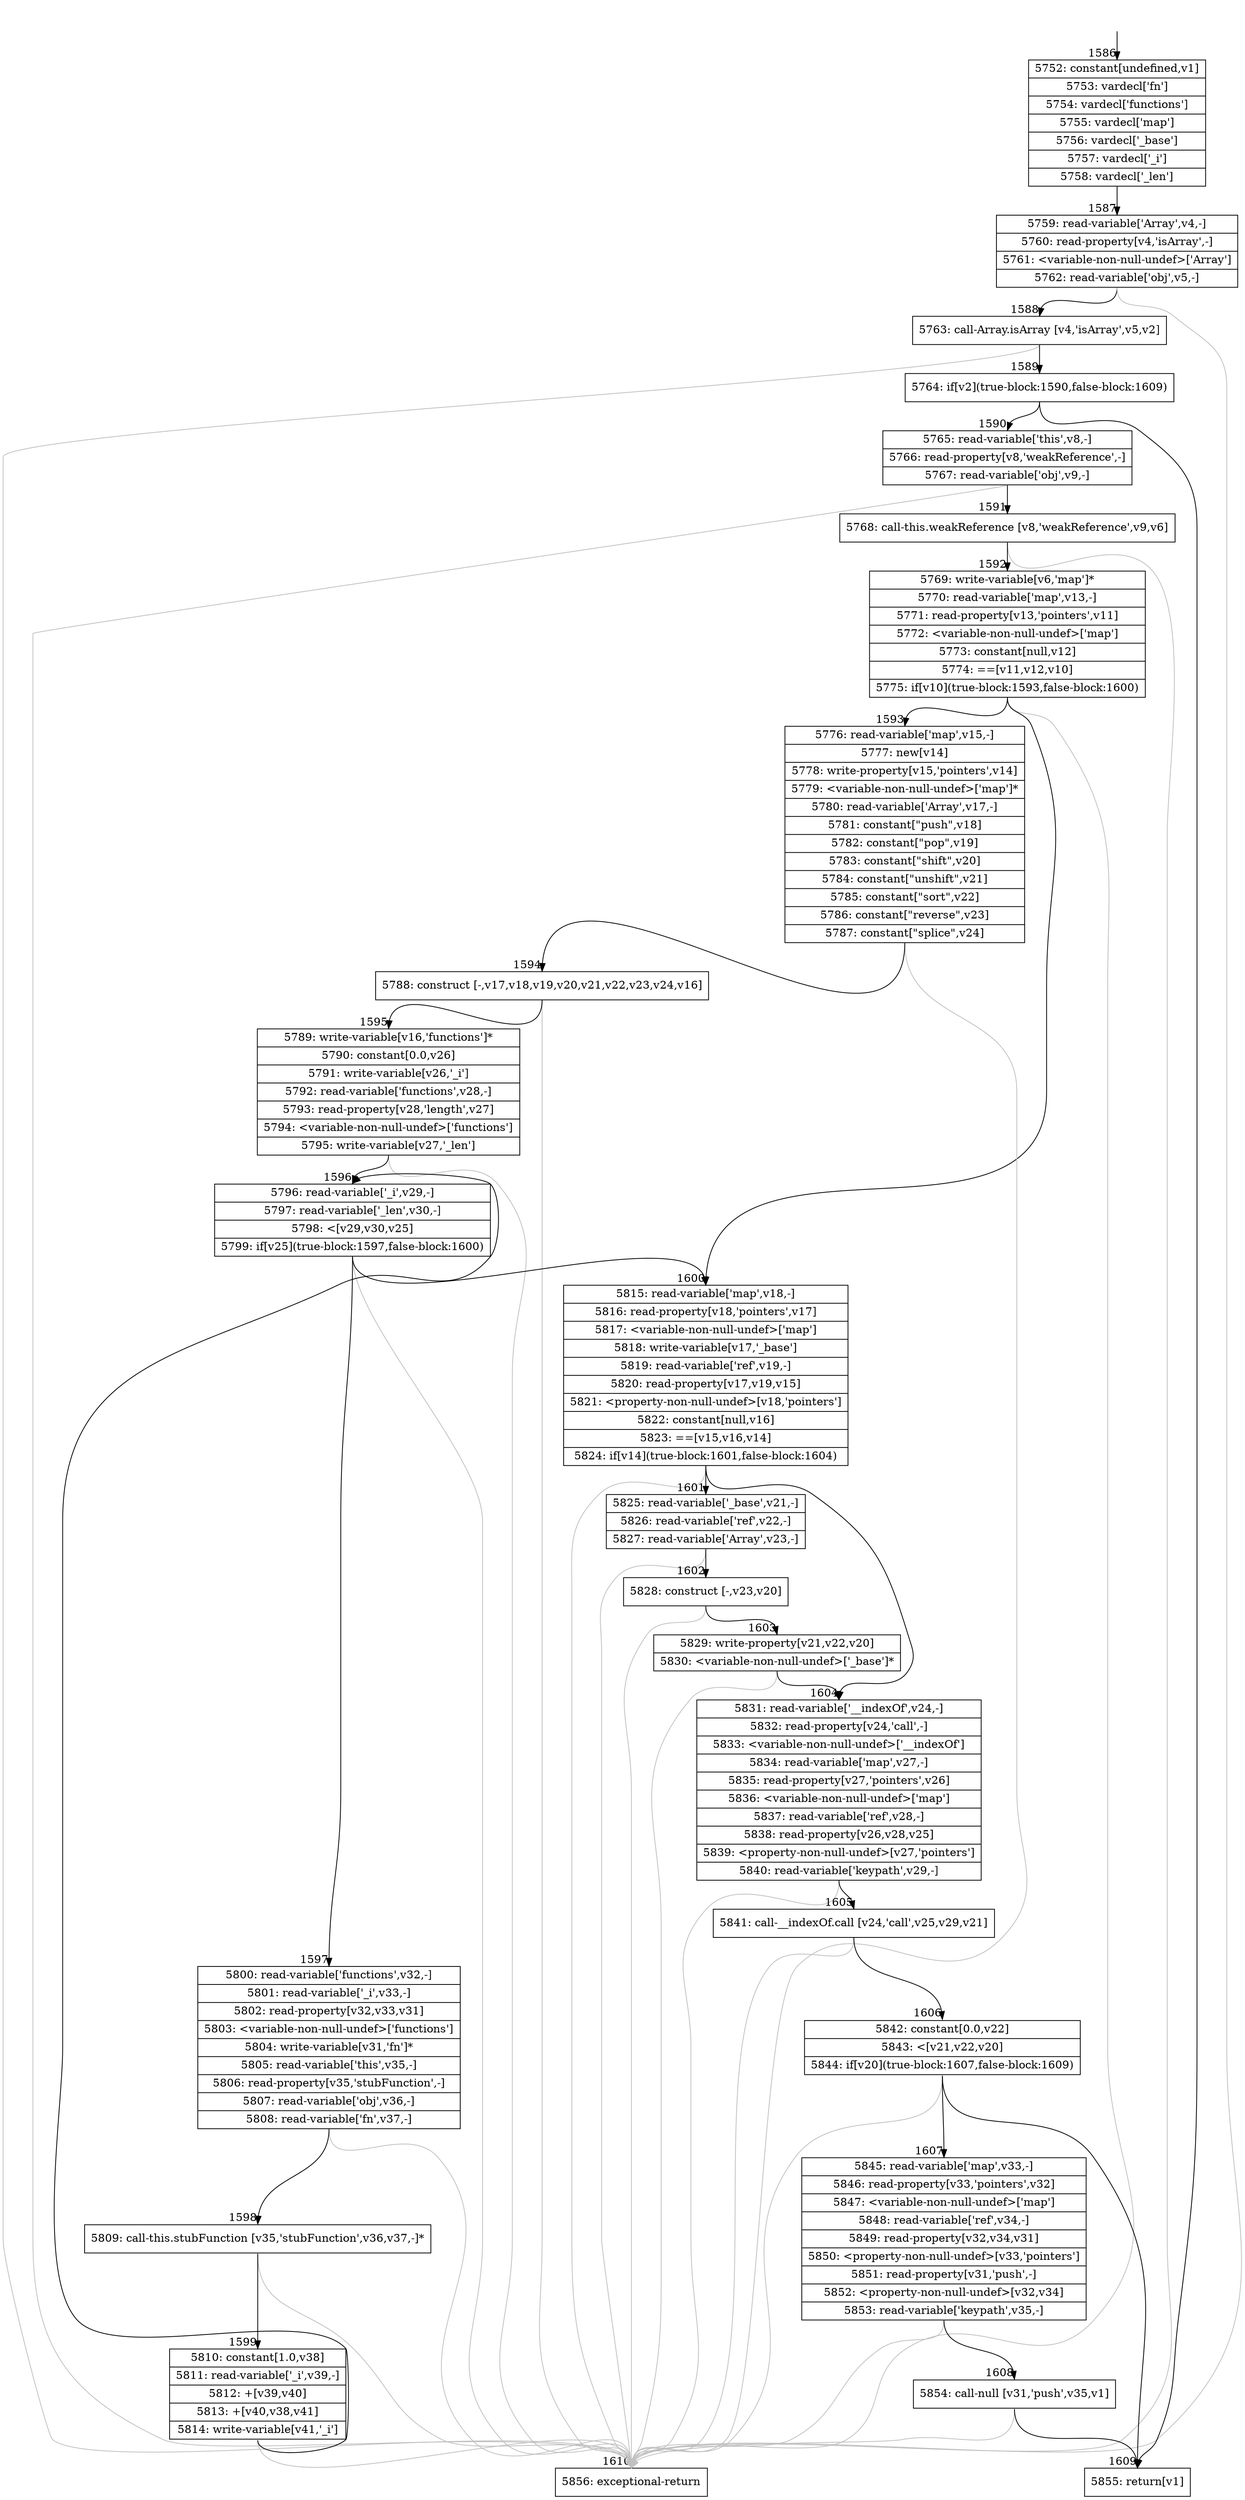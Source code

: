 digraph {
rankdir="TD"
BB_entry119[shape=none,label=""];
BB_entry119 -> BB1586 [tailport=s, headport=n, headlabel="    1586"]
BB1586 [shape=record label="{5752: constant[undefined,v1]|5753: vardecl['fn']|5754: vardecl['functions']|5755: vardecl['map']|5756: vardecl['_base']|5757: vardecl['_i']|5758: vardecl['_len']}" ] 
BB1586 -> BB1587 [tailport=s, headport=n, headlabel="      1587"]
BB1587 [shape=record label="{5759: read-variable['Array',v4,-]|5760: read-property[v4,'isArray',-]|5761: \<variable-non-null-undef\>['Array']|5762: read-variable['obj',v5,-]}" ] 
BB1587 -> BB1588 [tailport=s, headport=n, headlabel="      1588"]
BB1587 -> BB1610 [tailport=s, headport=n, color=gray, headlabel="      1610"]
BB1588 [shape=record label="{5763: call-Array.isArray [v4,'isArray',v5,v2]}" ] 
BB1588 -> BB1589 [tailport=s, headport=n, headlabel="      1589"]
BB1588 -> BB1610 [tailport=s, headport=n, color=gray]
BB1589 [shape=record label="{5764: if[v2](true-block:1590,false-block:1609)}" ] 
BB1589 -> BB1590 [tailport=s, headport=n, headlabel="      1590"]
BB1589 -> BB1609 [tailport=s, headport=n, headlabel="      1609"]
BB1590 [shape=record label="{5765: read-variable['this',v8,-]|5766: read-property[v8,'weakReference',-]|5767: read-variable['obj',v9,-]}" ] 
BB1590 -> BB1591 [tailport=s, headport=n, headlabel="      1591"]
BB1590 -> BB1610 [tailport=s, headport=n, color=gray]
BB1591 [shape=record label="{5768: call-this.weakReference [v8,'weakReference',v9,v6]}" ] 
BB1591 -> BB1592 [tailport=s, headport=n, headlabel="      1592"]
BB1591 -> BB1610 [tailport=s, headport=n, color=gray]
BB1592 [shape=record label="{5769: write-variable[v6,'map']*|5770: read-variable['map',v13,-]|5771: read-property[v13,'pointers',v11]|5772: \<variable-non-null-undef\>['map']|5773: constant[null,v12]|5774: ==[v11,v12,v10]|5775: if[v10](true-block:1593,false-block:1600)}" ] 
BB1592 -> BB1593 [tailport=s, headport=n, headlabel="      1593"]
BB1592 -> BB1600 [tailport=s, headport=n, headlabel="      1600"]
BB1592 -> BB1610 [tailport=s, headport=n, color=gray]
BB1593 [shape=record label="{5776: read-variable['map',v15,-]|5777: new[v14]|5778: write-property[v15,'pointers',v14]|5779: \<variable-non-null-undef\>['map']*|5780: read-variable['Array',v17,-]|5781: constant[\"push\",v18]|5782: constant[\"pop\",v19]|5783: constant[\"shift\",v20]|5784: constant[\"unshift\",v21]|5785: constant[\"sort\",v22]|5786: constant[\"reverse\",v23]|5787: constant[\"splice\",v24]}" ] 
BB1593 -> BB1594 [tailport=s, headport=n, headlabel="      1594"]
BB1593 -> BB1610 [tailport=s, headport=n, color=gray]
BB1594 [shape=record label="{5788: construct [-,v17,v18,v19,v20,v21,v22,v23,v24,v16]}" ] 
BB1594 -> BB1595 [tailport=s, headport=n, headlabel="      1595"]
BB1594 -> BB1610 [tailport=s, headport=n, color=gray]
BB1595 [shape=record label="{5789: write-variable[v16,'functions']*|5790: constant[0.0,v26]|5791: write-variable[v26,'_i']|5792: read-variable['functions',v28,-]|5793: read-property[v28,'length',v27]|5794: \<variable-non-null-undef\>['functions']|5795: write-variable[v27,'_len']}" ] 
BB1595 -> BB1596 [tailport=s, headport=n, headlabel="      1596"]
BB1595 -> BB1610 [tailport=s, headport=n, color=gray]
BB1596 [shape=record label="{5796: read-variable['_i',v29,-]|5797: read-variable['_len',v30,-]|5798: \<[v29,v30,v25]|5799: if[v25](true-block:1597,false-block:1600)}" ] 
BB1596 -> BB1597 [tailport=s, headport=n, headlabel="      1597"]
BB1596 -> BB1600 [tailport=s, headport=n]
BB1596 -> BB1610 [tailport=s, headport=n, color=gray]
BB1597 [shape=record label="{5800: read-variable['functions',v32,-]|5801: read-variable['_i',v33,-]|5802: read-property[v32,v33,v31]|5803: \<variable-non-null-undef\>['functions']|5804: write-variable[v31,'fn']*|5805: read-variable['this',v35,-]|5806: read-property[v35,'stubFunction',-]|5807: read-variable['obj',v36,-]|5808: read-variable['fn',v37,-]}" ] 
BB1597 -> BB1598 [tailport=s, headport=n, headlabel="      1598"]
BB1597 -> BB1610 [tailport=s, headport=n, color=gray]
BB1598 [shape=record label="{5809: call-this.stubFunction [v35,'stubFunction',v36,v37,-]*}" ] 
BB1598 -> BB1599 [tailport=s, headport=n, headlabel="      1599"]
BB1598 -> BB1610 [tailport=s, headport=n, color=gray]
BB1599 [shape=record label="{5810: constant[1.0,v38]|5811: read-variable['_i',v39,-]|5812: +[v39,v40]|5813: +[v40,v38,v41]|5814: write-variable[v41,'_i']}" ] 
BB1599 -> BB1596 [tailport=s, headport=n]
BB1599 -> BB1610 [tailport=s, headport=n, color=gray]
BB1600 [shape=record label="{5815: read-variable['map',v18,-]|5816: read-property[v18,'pointers',v17]|5817: \<variable-non-null-undef\>['map']|5818: write-variable[v17,'_base']|5819: read-variable['ref',v19,-]|5820: read-property[v17,v19,v15]|5821: \<property-non-null-undef\>[v18,'pointers']|5822: constant[null,v16]|5823: ==[v15,v16,v14]|5824: if[v14](true-block:1601,false-block:1604)}" ] 
BB1600 -> BB1601 [tailport=s, headport=n, headlabel="      1601"]
BB1600 -> BB1604 [tailport=s, headport=n, headlabel="      1604"]
BB1600 -> BB1610 [tailport=s, headport=n, color=gray]
BB1601 [shape=record label="{5825: read-variable['_base',v21,-]|5826: read-variable['ref',v22,-]|5827: read-variable['Array',v23,-]}" ] 
BB1601 -> BB1602 [tailport=s, headport=n, headlabel="      1602"]
BB1601 -> BB1610 [tailport=s, headport=n, color=gray]
BB1602 [shape=record label="{5828: construct [-,v23,v20]}" ] 
BB1602 -> BB1603 [tailport=s, headport=n, headlabel="      1603"]
BB1602 -> BB1610 [tailport=s, headport=n, color=gray]
BB1603 [shape=record label="{5829: write-property[v21,v22,v20]|5830: \<variable-non-null-undef\>['_base']*}" ] 
BB1603 -> BB1604 [tailport=s, headport=n]
BB1603 -> BB1610 [tailport=s, headport=n, color=gray]
BB1604 [shape=record label="{5831: read-variable['__indexOf',v24,-]|5832: read-property[v24,'call',-]|5833: \<variable-non-null-undef\>['__indexOf']|5834: read-variable['map',v27,-]|5835: read-property[v27,'pointers',v26]|5836: \<variable-non-null-undef\>['map']|5837: read-variable['ref',v28,-]|5838: read-property[v26,v28,v25]|5839: \<property-non-null-undef\>[v27,'pointers']|5840: read-variable['keypath',v29,-]}" ] 
BB1604 -> BB1605 [tailport=s, headport=n, headlabel="      1605"]
BB1604 -> BB1610 [tailport=s, headport=n, color=gray]
BB1605 [shape=record label="{5841: call-__indexOf.call [v24,'call',v25,v29,v21]}" ] 
BB1605 -> BB1606 [tailport=s, headport=n, headlabel="      1606"]
BB1605 -> BB1610 [tailport=s, headport=n, color=gray]
BB1606 [shape=record label="{5842: constant[0.0,v22]|5843: \<[v21,v22,v20]|5844: if[v20](true-block:1607,false-block:1609)}" ] 
BB1606 -> BB1607 [tailport=s, headport=n, headlabel="      1607"]
BB1606 -> BB1609 [tailport=s, headport=n]
BB1606 -> BB1610 [tailport=s, headport=n, color=gray]
BB1607 [shape=record label="{5845: read-variable['map',v33,-]|5846: read-property[v33,'pointers',v32]|5847: \<variable-non-null-undef\>['map']|5848: read-variable['ref',v34,-]|5849: read-property[v32,v34,v31]|5850: \<property-non-null-undef\>[v33,'pointers']|5851: read-property[v31,'push',-]|5852: \<property-non-null-undef\>[v32,v34]|5853: read-variable['keypath',v35,-]}" ] 
BB1607 -> BB1608 [tailport=s, headport=n, headlabel="      1608"]
BB1607 -> BB1610 [tailport=s, headport=n, color=gray]
BB1608 [shape=record label="{5854: call-null [v31,'push',v35,v1]}" ] 
BB1608 -> BB1609 [tailport=s, headport=n]
BB1608 -> BB1610 [tailport=s, headport=n, color=gray]
BB1609 [shape=record label="{5855: return[v1]}" ] 
BB1610 [shape=record label="{5856: exceptional-return}" ] 
//#$~ 1283
}
